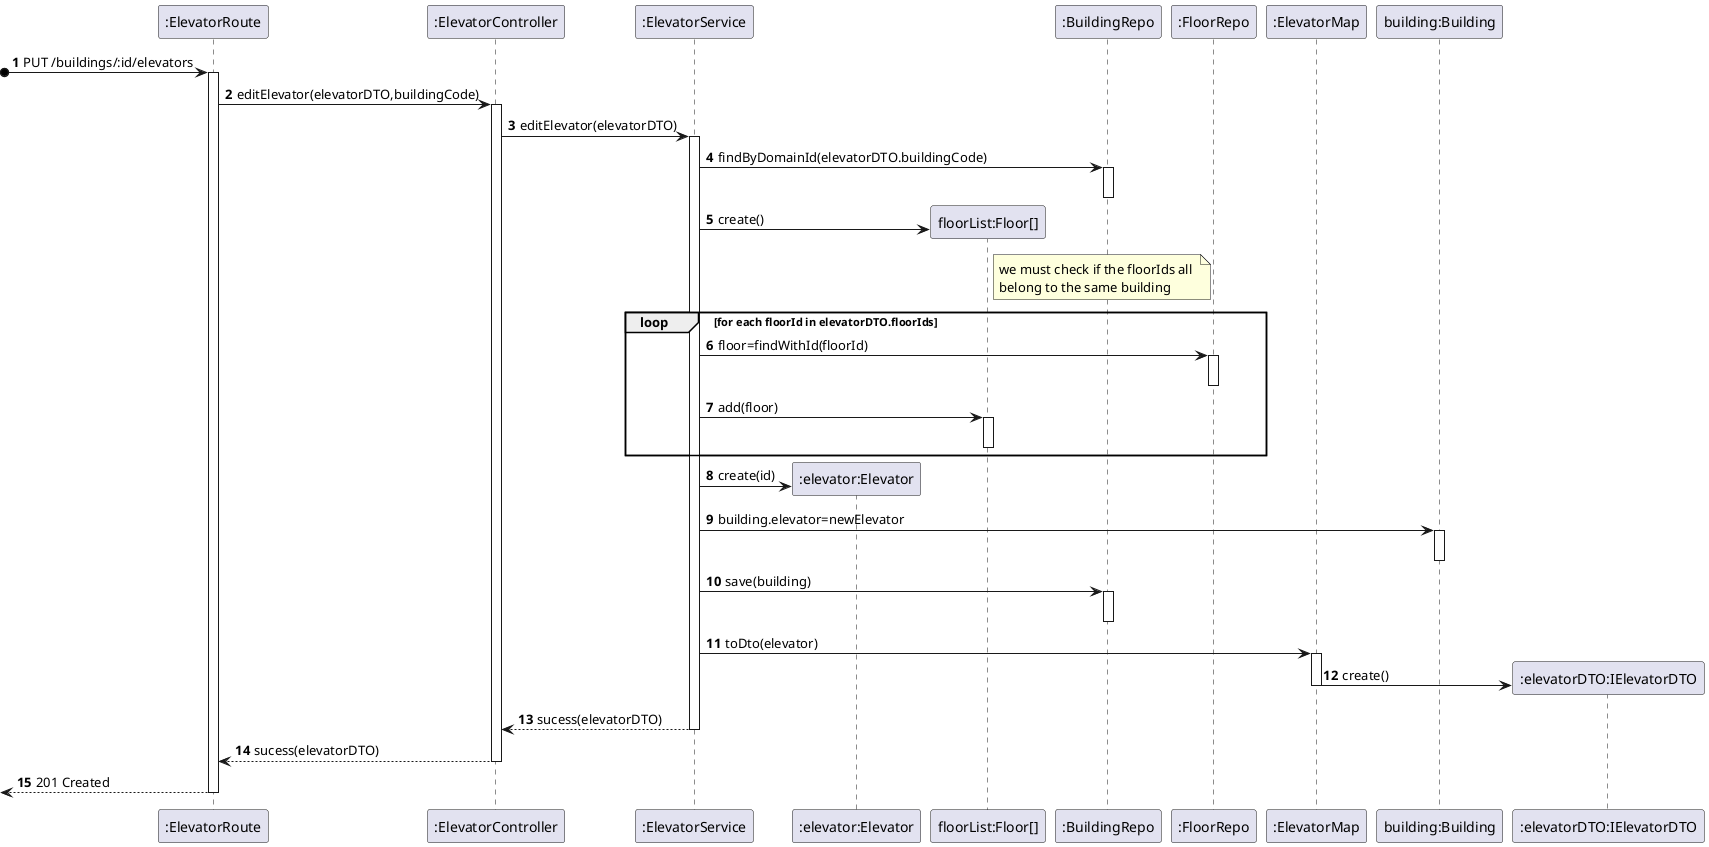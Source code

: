 @startuml process-view
autonumber
participant ROUTE as ":ElevatorRoute"
participant CTRL as ":ElevatorController"
participant SRV as ":ElevatorService"
participant ELEV as ":elevator:Elevator"
participant FLIST as "floorList:Floor[]"
participant BREPO as ":BuildingRepo"
participant FREPO as ":FloorRepo"
participant MAP as ":ElevatorMap"
participant BUILD as "building:Building"
participant DTO as ":elevatorDTO:IElevatorDTO"

?o-> ROUTE : PUT /buildings/:id/elevators
activate ROUTE

ROUTE -> CTRL : editElevator(elevatorDTO,buildingCode)
activate CTRL
CTRL -> SRV : editElevator(elevatorDTO)
activate SRV
SRV -> BREPO : findByDomainId(elevatorDTO.buildingCode)
activate BREPO
deactivate BREPO
SRV -> FLIST** : create()
note right of FLIST
  we must check if the floorIds all 
  belong to the same building
end note
loop for each floorId in elevatorDTO.floorIds
  SRV -> FREPO : floor=findWithId(floorId)
  activate FREPO
  deactivate FREPO
  SRV -> FLIST : add(floor)
  activate FLIST
  deactivate FLIST
end
SRV -> ELEV** : create(id)
SRV -> BUILD : building.elevator=newElevator
activate BUILD
deactivate BUILD
SRV -> BREPO : save(building)
activate BREPO
deactivate BREPO
SRV -> MAP : toDto(elevator)
activate MAP
MAP -> DTO** : create()
deactivate MAP
SRV --> CTRL : sucess(elevatorDTO)
deactivate SRV
CTRL --> ROUTE : sucess(elevatorDTO)
deactivate CTRL
<-- ROUTE : 201 Created
deactivate ROUTE

@enduml
